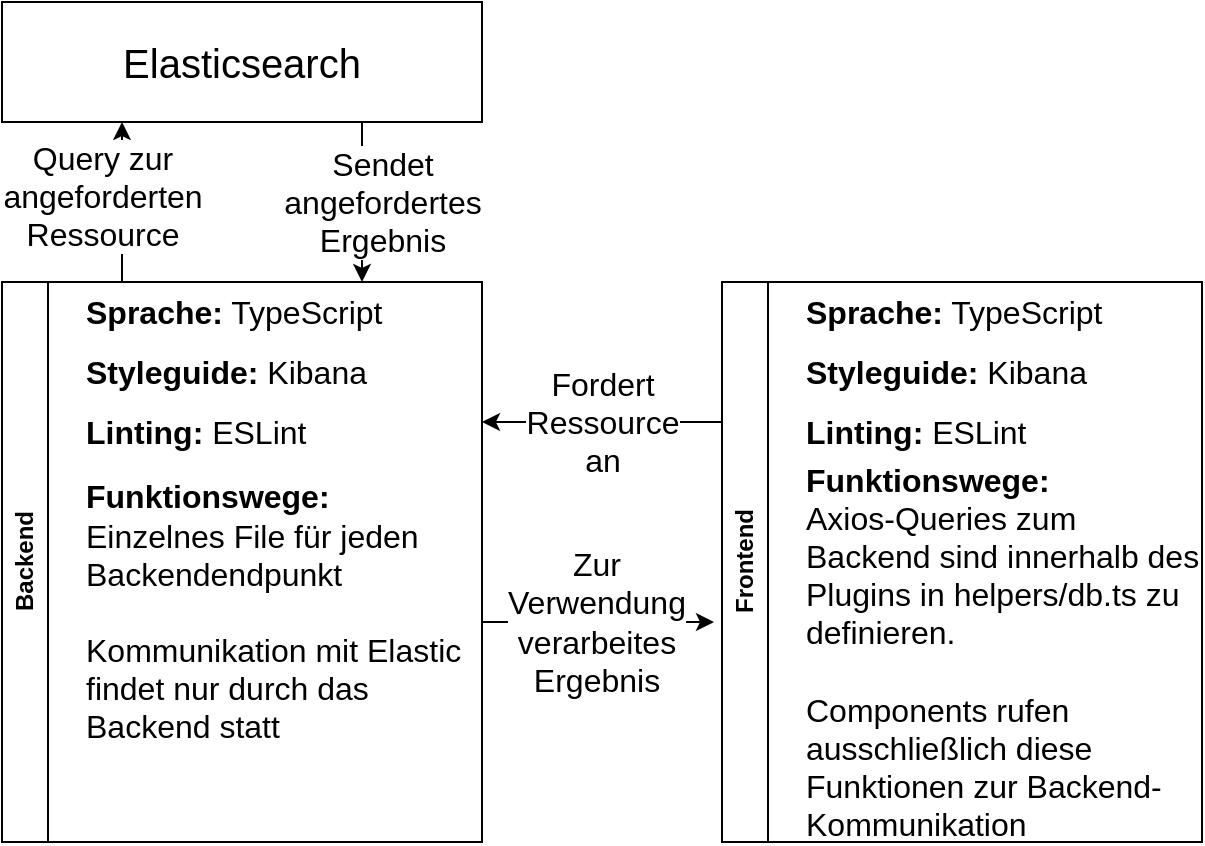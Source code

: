<mxfile version="21.6.5" type="github">
  <diagram name="Page-1" id="8TpMrxmVrKdtjtD65pUd">
    <mxGraphModel dx="1818" dy="1104" grid="1" gridSize="10" guides="1" tooltips="1" connect="1" arrows="1" fold="1" page="1" pageScale="1" pageWidth="850" pageHeight="1100" math="0" shadow="0">
      <root>
        <mxCell id="0" />
        <mxCell id="1" parent="0" />
        <mxCell id="6OpxpzhAMulBsvDvHJnK-1" value="&lt;div&gt;Backend&lt;/div&gt;" style="swimlane;horizontal=0;whiteSpace=wrap;html=1;" parent="1" vertex="1">
          <mxGeometry x="200" y="160" width="240" height="280" as="geometry">
            <mxRectangle x="240" y="160" width="40" height="80" as="alternateBounds" />
          </mxGeometry>
        </mxCell>
        <mxCell id="6OpxpzhAMulBsvDvHJnK-11" value="&lt;font style=&quot;font-size: 16px;&quot;&gt;&lt;b&gt;Styleguide:&lt;/b&gt; Kibana&lt;/font&gt;" style="text;html=1;strokeColor=none;fillColor=none;align=left;verticalAlign=middle;whiteSpace=wrap;rounded=0;" parent="6OpxpzhAMulBsvDvHJnK-1" vertex="1">
          <mxGeometry x="40" y="30" width="160" height="30" as="geometry" />
        </mxCell>
        <mxCell id="6OpxpzhAMulBsvDvHJnK-12" value="&lt;font style=&quot;font-size: 16px;&quot;&gt;&lt;b&gt;Linting:&lt;/b&gt; ESLint&lt;/font&gt;" style="text;html=1;strokeColor=none;fillColor=none;align=left;verticalAlign=middle;whiteSpace=wrap;rounded=0;" parent="6OpxpzhAMulBsvDvHJnK-1" vertex="1">
          <mxGeometry x="40" y="60" width="160" height="30" as="geometry" />
        </mxCell>
        <mxCell id="6OpxpzhAMulBsvDvHJnK-15" value="&lt;font style=&quot;font-size: 16px;&quot;&gt;&lt;b&gt;Funktionswege:&lt;/b&gt;&lt;br&gt;Einzelnes File für jeden Backendendpunkt&lt;br&gt;&lt;/font&gt;&lt;div style=&quot;font-size: 16px;&quot;&gt;&lt;font style=&quot;font-size: 16px;&quot;&gt;&lt;br&gt;&lt;/font&gt;&lt;/div&gt;&lt;div style=&quot;font-size: 16px;&quot;&gt;&lt;font style=&quot;font-size: 16px;&quot;&gt;Kommunikation mit Elastic findet nur durch das Backend statt&lt;font style=&quot;font-size: 16px;&quot;&gt;&lt;br&gt;&lt;/font&gt;&lt;/font&gt;&lt;/div&gt;" style="text;html=1;strokeColor=none;fillColor=none;align=left;verticalAlign=middle;whiteSpace=wrap;rounded=0;" parent="6OpxpzhAMulBsvDvHJnK-1" vertex="1">
          <mxGeometry x="40" y="80" width="200" height="170" as="geometry" />
        </mxCell>
        <mxCell id="6OpxpzhAMulBsvDvHJnK-10" value="&lt;div style=&quot;font-size: 16px;&quot; align=&quot;left&quot;&gt;&lt;b&gt;Sprache:&lt;/b&gt; TypeScript&lt;/div&gt;" style="text;html=1;strokeColor=none;fillColor=none;align=left;verticalAlign=middle;whiteSpace=wrap;rounded=0;" parent="6OpxpzhAMulBsvDvHJnK-1" vertex="1">
          <mxGeometry x="40" width="160" height="30" as="geometry" />
        </mxCell>
        <mxCell id="6OpxpzhAMulBsvDvHJnK-17" value="&lt;font style=&quot;font-size: 16px;&quot;&gt;Fordert&lt;br&gt;Ressource&lt;br&gt;an&lt;/font&gt;" style="edgeStyle=orthogonalEdgeStyle;rounded=0;orthogonalLoop=1;jettySize=auto;html=1;exitX=0;exitY=0.25;exitDx=0;exitDy=0;entryX=1;entryY=0.25;entryDx=0;entryDy=0;" parent="1" source="6OpxpzhAMulBsvDvHJnK-3" target="6OpxpzhAMulBsvDvHJnK-1" edge="1">
          <mxGeometry relative="1" as="geometry">
            <mxPoint as="offset" />
          </mxGeometry>
        </mxCell>
        <mxCell id="6OpxpzhAMulBsvDvHJnK-3" value="Frontend" style="swimlane;horizontal=0;whiteSpace=wrap;html=1;" parent="1" vertex="1">
          <mxGeometry x="560" y="160" width="240" height="280" as="geometry" />
        </mxCell>
        <mxCell id="6OpxpzhAMulBsvDvHJnK-7" value="&lt;font style=&quot;font-size: 16px;&quot;&gt;&lt;b&gt;Funktionswege:&lt;/b&gt;&lt;br&gt;Axios-Queries zum Backend sind innerhalb des Plugins in helpers/db.ts zu definieren.&lt;br&gt;&lt;br&gt;Components rufen ausschließlich diese Funktionen zur Backend-Kommunikation&lt;/font&gt;" style="text;html=1;strokeColor=none;fillColor=none;align=left;verticalAlign=middle;whiteSpace=wrap;rounded=0;" parent="6OpxpzhAMulBsvDvHJnK-3" vertex="1">
          <mxGeometry x="40" y="90" width="200" height="190" as="geometry" />
        </mxCell>
        <mxCell id="6OpxpzhAMulBsvDvHJnK-6" value="&lt;div style=&quot;font-size: 16px;&quot; align=&quot;left&quot;&gt;&lt;font style=&quot;font-size: 16px;&quot;&gt;&lt;b&gt;Sprache:&lt;/b&gt; TypeScript&lt;/font&gt;&lt;/div&gt;" style="text;html=1;strokeColor=none;fillColor=none;align=left;verticalAlign=middle;whiteSpace=wrap;rounded=0;" parent="6OpxpzhAMulBsvDvHJnK-3" vertex="1">
          <mxGeometry x="40" width="160" height="30" as="geometry" />
        </mxCell>
        <mxCell id="6OpxpzhAMulBsvDvHJnK-8" value="&lt;font style=&quot;font-size: 16px;&quot;&gt;&lt;b&gt;Styleguide:&lt;/b&gt; Kibana&lt;/font&gt;" style="text;html=1;strokeColor=none;fillColor=none;align=left;verticalAlign=middle;whiteSpace=wrap;rounded=0;" parent="6OpxpzhAMulBsvDvHJnK-3" vertex="1">
          <mxGeometry x="40" y="30" width="160" height="30" as="geometry" />
        </mxCell>
        <mxCell id="6OpxpzhAMulBsvDvHJnK-9" value="&lt;font style=&quot;font-size: 16px;&quot;&gt;&lt;b&gt;Linting:&lt;/b&gt; ESLint&lt;/font&gt;" style="text;html=1;strokeColor=none;fillColor=none;align=left;verticalAlign=middle;whiteSpace=wrap;rounded=0;" parent="6OpxpzhAMulBsvDvHJnK-3" vertex="1">
          <mxGeometry x="40" y="60" width="160" height="30" as="geometry" />
        </mxCell>
        <mxCell id="6OpxpzhAMulBsvDvHJnK-5" value="&lt;font style=&quot;font-size: 20px;&quot;&gt;Elasticsearch&lt;/font&gt;" style="rounded=0;whiteSpace=wrap;html=1;" parent="1" vertex="1">
          <mxGeometry x="200" y="20" width="240" height="60" as="geometry" />
        </mxCell>
        <mxCell id="6OpxpzhAMulBsvDvHJnK-20" value="" style="endArrow=classic;html=1;rounded=0;entryX=0.25;entryY=1;entryDx=0;entryDy=0;exitX=0.25;exitY=0;exitDx=0;exitDy=0;" parent="1" source="6OpxpzhAMulBsvDvHJnK-1" target="6OpxpzhAMulBsvDvHJnK-5" edge="1">
          <mxGeometry width="50" height="50" relative="1" as="geometry">
            <mxPoint x="210" y="100" as="sourcePoint" />
            <mxPoint x="450" y="320" as="targetPoint" />
          </mxGeometry>
        </mxCell>
        <mxCell id="6OpxpzhAMulBsvDvHJnK-21" value="&lt;font style=&quot;font-size: 16px;&quot;&gt;Query zur&lt;br&gt;angeforderten&lt;br&gt;Ressource&lt;/font&gt;" style="edgeLabel;html=1;align=center;verticalAlign=middle;resizable=0;points=[];" parent="6OpxpzhAMulBsvDvHJnK-20" vertex="1" connectable="0">
          <mxGeometry x="-0.296" relative="1" as="geometry">
            <mxPoint x="-10" y="-15" as="offset" />
          </mxGeometry>
        </mxCell>
        <mxCell id="6OpxpzhAMulBsvDvHJnK-23" value="&lt;font style=&quot;font-size: 16px;&quot;&gt;Sendet&lt;br&gt;angefordertes&lt;br&gt;Ergebnis&lt;/font&gt;" style="endArrow=classic;html=1;rounded=0;exitX=0.75;exitY=1;exitDx=0;exitDy=0;entryX=0.75;entryY=0;entryDx=0;entryDy=0;" parent="1" source="6OpxpzhAMulBsvDvHJnK-5" target="6OpxpzhAMulBsvDvHJnK-1" edge="1">
          <mxGeometry y="10" width="50" height="50" relative="1" as="geometry">
            <mxPoint x="400" y="370" as="sourcePoint" />
            <mxPoint x="440" y="110" as="targetPoint" />
            <mxPoint as="offset" />
          </mxGeometry>
        </mxCell>
        <mxCell id="6OpxpzhAMulBsvDvHJnK-26" value="&lt;font style=&quot;font-size: 16px;&quot;&gt;Zur&lt;br&gt;Verwendung&lt;br&gt;verarbeites&lt;br&gt;Ergebnis&lt;/font&gt;" style="edgeStyle=orthogonalEdgeStyle;rounded=0;orthogonalLoop=1;jettySize=auto;html=1;exitX=1;exitY=0.5;exitDx=0;exitDy=0;entryX=-0.02;entryY=0.691;entryDx=0;entryDy=0;entryPerimeter=0;" parent="1" edge="1">
          <mxGeometry relative="1" as="geometry">
            <mxPoint x="440" y="331.1" as="sourcePoint" />
            <mxPoint x="556" y="330.03" as="targetPoint" />
            <Array as="points">
              <mxPoint x="440" y="330" />
            </Array>
          </mxGeometry>
        </mxCell>
      </root>
    </mxGraphModel>
  </diagram>
</mxfile>
